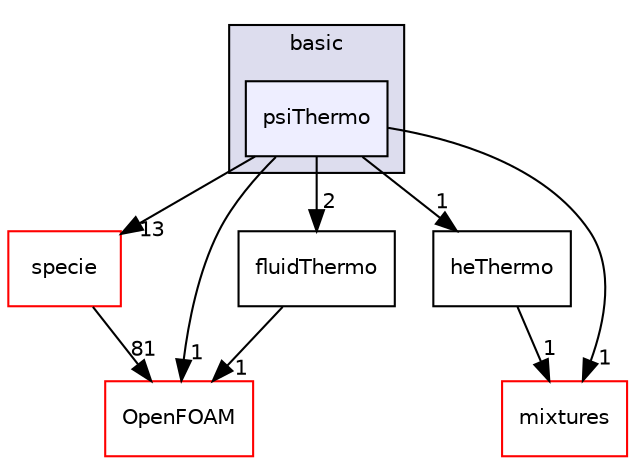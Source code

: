 digraph "src/thermophysicalModels/basic/psiThermo" {
  bgcolor=transparent;
  compound=true
  node [ fontsize="10", fontname="Helvetica"];
  edge [ labelfontsize="10", labelfontname="Helvetica"];
  subgraph clusterdir_38cb9973e0eaf6834e10b18bff965c4b {
    graph [ bgcolor="#ddddee", pencolor="black", label="basic" fontname="Helvetica", fontsize="10", URL="dir_38cb9973e0eaf6834e10b18bff965c4b.html"]
  dir_706918d8559b6ebf08c3b06804838554 [shape=box, label="psiThermo", style="filled", fillcolor="#eeeeff", pencolor="black", URL="dir_706918d8559b6ebf08c3b06804838554.html"];
  }
  dir_5c4bf53b114f4c9237cd4ef0431fc9bd [shape=box label="specie" color="red" URL="dir_5c4bf53b114f4c9237cd4ef0431fc9bd.html"];
  dir_31d7f82a754af5e06a21180a8fbc0267 [shape=box label="heThermo" URL="dir_31d7f82a754af5e06a21180a8fbc0267.html"];
  dir_98749f5e88c1d31322c3eea5d7103a03 [shape=box label="mixtures" color="red" URL="dir_98749f5e88c1d31322c3eea5d7103a03.html"];
  dir_c5473ff19b20e6ec4dfe5c310b3778a8 [shape=box label="OpenFOAM" color="red" URL="dir_c5473ff19b20e6ec4dfe5c310b3778a8.html"];
  dir_84e227a2fb201863b3925c558f3dccfe [shape=box label="fluidThermo" URL="dir_84e227a2fb201863b3925c558f3dccfe.html"];
  dir_5c4bf53b114f4c9237cd4ef0431fc9bd->dir_c5473ff19b20e6ec4dfe5c310b3778a8 [headlabel="81", labeldistance=1.5 headhref="dir_001242_001897.html"];
  dir_31d7f82a754af5e06a21180a8fbc0267->dir_98749f5e88c1d31322c3eea5d7103a03 [headlabel="1", labeldistance=1.5 headhref="dir_002787_002788.html"];
  dir_706918d8559b6ebf08c3b06804838554->dir_5c4bf53b114f4c9237cd4ef0431fc9bd [headlabel="13", labeldistance=1.5 headhref="dir_002791_001242.html"];
  dir_706918d8559b6ebf08c3b06804838554->dir_31d7f82a754af5e06a21180a8fbc0267 [headlabel="1", labeldistance=1.5 headhref="dir_002791_002787.html"];
  dir_706918d8559b6ebf08c3b06804838554->dir_98749f5e88c1d31322c3eea5d7103a03 [headlabel="1", labeldistance=1.5 headhref="dir_002791_002788.html"];
  dir_706918d8559b6ebf08c3b06804838554->dir_c5473ff19b20e6ec4dfe5c310b3778a8 [headlabel="1", labeldistance=1.5 headhref="dir_002791_001897.html"];
  dir_706918d8559b6ebf08c3b06804838554->dir_84e227a2fb201863b3925c558f3dccfe [headlabel="2", labeldistance=1.5 headhref="dir_002791_002786.html"];
  dir_84e227a2fb201863b3925c558f3dccfe->dir_c5473ff19b20e6ec4dfe5c310b3778a8 [headlabel="1", labeldistance=1.5 headhref="dir_002786_001897.html"];
}
